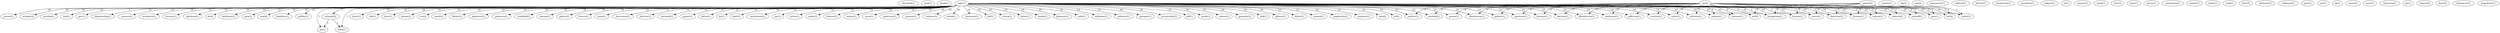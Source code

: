 digraph G {
  cleveland [ label="cleveland(1)" ];
  neel [ label="neel(1)" ];
  kmak [ label="kmak(1)" ];
  oak [ label="oak(11)" ];
  schofield [ label="schofield(1)" ];
  baerga [ label="baerga(1)" ];
  gdavis [ label="gdavis(1)" ];
  franco [ label="franco(1)" ];
  maas [ label="maas(1)" ];
  devereaux [ label="devereaux(1)" ];
  hatcher [ label="hatcher(1)" ];
  tartabull [ label="tartabull(1)" ];
  gagne [ label="gagne(1)" ];
  lofton [ label="lofton(1)" ];
  ba [ label="ba(3)" ];
  hiatt [ label="hiatt(1)" ];
  macfarlane [ label="macfarlane(1)" ];
  spc [ label="spc(1)" ];
  carter [ label="carter(1)" ];
  nokes [ label="nokes(1)" ];
  buhner [ label="buhner(1)" ];
  easley [ label="easley(1)" ];
  snow [ label="snow(1)" ];
  anderson [ label="anderson(1)" ];
  polonia [ label="polonia(1)" ];
  salomar [ label="salomar(1)" ];
  hrbek [ label="hrbek(1)" ];
  dascenzo [ label="dascenzo(1)" ];
  hill [ label="hill(1)" ];
  rivera [ label="rivera(1)" ];
  hulse [ label="hulse(1)" ];
  burks [ label="burks(1)" ];
  ljohnson [ label="ljohnson(1)" ];
  valle [ label="valle(1)" ];
  whitaker [ label="whitaker(1)" ];
  calderon [ label="calderon(1)" ];
  sprague [ label="sprague(1)" ];
  mcreynolds [ label="mcreynolds(1)" ];
  gill [ label="gill(1)" ];
  mack [ label="mack(1)" ];
  reimer [ label="reimer(1)" ];
  gonzalez [ label="gonzalez(1)" ];
  bell [ label="bell(1)" ];
  gibson [ label="gibson(1)" ];
  felder [ label="felder(1)" ];
  vizquel [ label="vizquel(1)" ];
  pagliarulo [ label="pagliarulo(1)" ];
  mcgwire [ label="mcgwire(1)" ];
  edu [ label="edu(2)" ];
  hr [ label="hr(2)" ];
  joyner [ label="joyner(1)" ];
  schmke [ label="schmke(2)" ];
  bordick [ label="bordick(1)" ];
  lind [ label="lind(1)" ];
  gov [ label="gov(1)" ];
  blankenship [ label="blankenship(1)" ];
  canseco [ label="canseco(1)" ];
  steinbach [ label="steinbach(1)" ];
  brosius [ label="brosius(1)" ];
  djackson [ label="djackson(1)" ];
  ab [ label="ab(4)" ];
  bwilliams [ label="bwilliams(1)" ];
  jaha [ label="jaha(1)" ];
  min [ label="min(9)" ];
  hamilton [ label="hamilton(1)" ];
  griffey [ label="griffey(1)" ];
  schmidt [ label="schmidt(2)" ];
  brett [ label="brett(1)" ];
  fisk [ label="fisk(1)" ];
  leius [ label="leius(1)" ];
  obrien [ label="obrien(1)" ];
  cco [ label="cco(2)" ];
  oneill [ label="oneill(1)" ];
  fielder [ label="fielder(1)" ];
  karkovice [ label="karkovice(1)" ];
  palmeiro [ label="palmeiro(1)" ];
  quintana [ label="quintana(1)" ];
  winfield [ label="winfield(1)" ];
  ventura [ label="ventura(1)" ];
  jpl [ label="jpl(1)" ];
  palmer [ label="palmer(1)" ];
  fletcher [ label="fletcher(1)" ];
  browne [ label="browne(1)" ];
  nasa [ label="nasa(1)" ];
  tettleton [ label="tettleton(1)" ];
  jefferson [ label="jefferson(1)" ];
  curtis [ label="curtis(1)" ];
  dhenderson [ label="dhenderson(1)" ];
  gomez [ label="gomez(1)" ];
  molitor [ label="molitor(1)" ];
  rhenderson [ label="rhenderson(1)" ];
  rodriguez [ label="rodriguez(1)" ];
  salmon [ label="salmon(1)" ];
  ralomar [ label="ralomar(1)" ];
  livingstone [ label="livingstone(1)" ];
  fermin [ label="fermin(1)" ];
  sierra [ label="sierra(1)" ];
  disarcina [ label="disarcina(1)" ];
  fryman [ label="fryman(1)" ];
  mayne [ label="mayne(1)" ];
  caltech [ label="caltech(2)" ];
  surhoff [ label="surhoff(1)" ];
  jose [ label="jose(1)" ];
  tor [ label="tor(9)" ];
  cuyler [ label="cuyler(1)" ];
  mil [ label="mil(9)" ];
  seattle [ label="seattle(1)" ];
  slg [ label="slg(3)" ];
  sea [ label="sea(9)" ];
  kansascity [ label="kansascity(1)" ];
  oakland [ label="oakland(1)" ];
  detroit [ label="detroit(1)" ];
  production [ label="production(1)" ];
  pasadena [ label="pasadena(1)" ];
  subject [ label="subject(1)" ];
  dr [ label="dr(1)" ];
  season [ label="season(1)" ];
  week [ label="week(1)" ];
  cle [ label="cle(10)" ];
  team [ label="team(1)" ];
  grove [ label="grove(1)" ];
  minnesota [ label="minnesota(1)" ];
  leader [ label="leader(1)" ];
  index [ label="index(1)" ];
  rank [ label="rank(1)" ];
  det [ label="det(10)" ];
  whitesox [ label="whitesox(1)" ];
  california [ label="california(1)" ];
  post [ label="post(1)" ];
  end [ label="end(1)" ];
  sb [ label="sb(1)" ];
  name [ label="name(2)" ];
  tex [ label="tex(10)" ];
  character [ label="character(1)" ];
  opi [ label="opi(2)" ];
  jet [ label="jet(1)" ];
  league [ label="league(4)" ];
  kan [ label="kan(10)" ];
  player [ label="player(2)" ];
  laboratory [ label="laboratory(1)" ];
  propulsion [ label="propulsion(1)" ];
  oak -> schofield [ label="10" ];
  oak -> baerga [ label="10" ];
  oak -> gdavis [ label="10" ];
  oak -> franco [ label="10" ];
  oak -> maas [ label="10" ];
  oak -> devereaux [ label="10" ];
  oak -> hatcher [ label="10" ];
  oak -> tartabull [ label="10" ];
  oak -> gagne [ label="10" ];
  oak -> lofton [ label="10" ];
  oak -> ba [ label="10" ];
  oak -> hiatt [ label="10" ];
  oak -> macfarlane [ label="10" ];
  oak -> spc [ label="1" ];
  oak -> carter [ label="10" ];
  oak -> nokes [ label="10" ];
  oak -> buhner [ label="10" ];
  oak -> easley [ label="10" ];
  oak -> snow [ label="10" ];
  oak -> anderson [ label="10" ];
  oak -> polonia [ label="10" ];
  oak -> salomar [ label="10" ];
  oak -> hrbek [ label="10" ];
  oak -> dascenzo [ label="10" ];
  oak -> hill [ label="10" ];
  oak -> rivera [ label="10" ];
  oak -> hulse [ label="10" ];
  oak -> burks [ label="10" ];
  oak -> ljohnson [ label="10" ];
  oak -> valle [ label="10" ];
  oak -> whitaker [ label="10" ];
  oak -> calderon [ label="10" ];
  oak -> sprague [ label="10" ];
  oak -> mcreynolds [ label="10" ];
  oak -> gill [ label="10" ];
  oak -> mack [ label="10" ];
  oak -> reimer [ label="10" ];
  oak -> gonzalez [ label="10" ];
  oak -> bell [ label="10" ];
  oak -> gibson [ label="10" ];
  oak -> felder [ label="10" ];
  oak -> vizquel [ label="10" ];
  oak -> pagliarulo [ label="10" ];
  oak -> mcgwire [ label="10" ];
  oak -> edu [ label="10" ];
  oak -> hr [ label="10" ];
  oak -> joyner [ label="10" ];
  oak -> schmke [ label="10" ];
  oak -> bordick [ label="10" ];
  oak -> lind [ label="10" ];
  oak -> gov [ label="1" ];
  oak -> blankenship [ label="10" ];
  oak -> canseco [ label="10" ];
  oak -> steinbach [ label="10" ];
  oak -> brosius [ label="10" ];
  oak -> djackson [ label="10" ];
  oak -> ab [ label="10" ];
  oak -> bwilliams [ label="10" ];
  oak -> jaha [ label="10" ];
  oak -> min [ label="10" ];
  oak -> hamilton [ label="10" ];
  oak -> griffey [ label="10" ];
  oak -> schmidt [ label="1" ];
  oak -> brett [ label="10" ];
  oak -> fisk [ label="10" ];
  oak -> leius [ label="10" ];
  oak -> obrien [ label="10" ];
  oak -> cco [ label="10" ];
  oak -> oneill [ label="10" ];
  oak -> fielder [ label="10" ];
  oak -> karkovice [ label="10" ];
  oak -> palmeiro [ label="10" ];
  oak -> quintana [ label="10" ];
  oak -> winfield [ label="10" ];
  oak -> ventura [ label="10" ];
  oak -> jpl [ label="1" ];
  oak -> palmer [ label="10" ];
  oak -> fletcher [ label="10" ];
  oak -> browne [ label="10" ];
  oak -> nasa [ label="1" ];
  oak -> tettleton [ label="10" ];
  oak -> jefferson [ label="10" ];
  oak -> curtis [ label="10" ];
  oak -> dhenderson [ label="10" ];
  oak -> gomez [ label="10" ];
  oak -> molitor [ label="10" ];
  oak -> rhenderson [ label="10" ];
  oak -> rodriguez [ label="10" ];
  oak -> salmon [ label="10" ];
  oak -> ralomar [ label="10" ];
  oak -> livingstone [ label="10" ];
  oak -> fermin [ label="10" ];
  oak -> sierra [ label="10" ];
  oak -> disarcina [ label="10" ];
  oak -> fryman [ label="10" ];
  oak -> mayne [ label="10" ];
  oak -> caltech [ label="10" ];
  oak -> surhoff [ label="10" ];
  oak -> jose [ label="10" ];
  oak -> tor [ label="10" ];
  oak -> cuyler [ label="10" ];
  oak -> mil [ label="10" ];
  schmidt -> jpl [ label="1" ];
  schmidt -> nasa [ label="1" ];
  opi -> quintana [ label="3" ];
  opi -> winfield [ label="3" ];
  opi -> ventura [ label="3" ];
  opi -> palmer [ label="3" ];
  opi -> fletcher [ label="3" ];
  opi -> browne [ label="3" ];
  opi -> tettleton [ label="3" ];
  opi -> jefferson [ label="3" ];
  opi -> curtis [ label="3" ];
  opi -> dhenderson [ label="3" ];
  opi -> gomez [ label="3" ];
  opi -> molitor [ label="3" ];
  opi -> rhenderson [ label="3" ];
  opi -> rodriguez [ label="3" ];
  opi -> salmon [ label="3" ];
  opi -> ralomar [ label="3" ];
  opi -> livingstone [ label="3" ];
  opi -> fermin [ label="3" ];
  opi -> sierra [ label="3" ];
  opi -> disarcina [ label="3" ];
  opi -> fryman [ label="3" ];
  opi -> mayne [ label="3" ];
  opi -> caltech [ label="3" ];
  opi -> surhoff [ label="3" ];
  opi -> jose [ label="3" ];
  opi -> tor [ label="3" ];
  opi -> cuyler [ label="3" ];
  opi -> mil [ label="3" ];
  player -> livingstone [ label="1" ];
  player -> fermin [ label="1" ];
  player -> sierra [ label="1" ];
  player -> disarcina [ label="1" ];
  player -> fryman [ label="1" ];
  player -> mayne [ label="1" ];
  player -> caltech [ label="1" ];
  player -> surhoff [ label="1" ];
  player -> jose [ label="1" ];
  player -> tor [ label="1" ];
  player -> cuyler [ label="1" ];
  player -> mil [ label="1" ];
}
